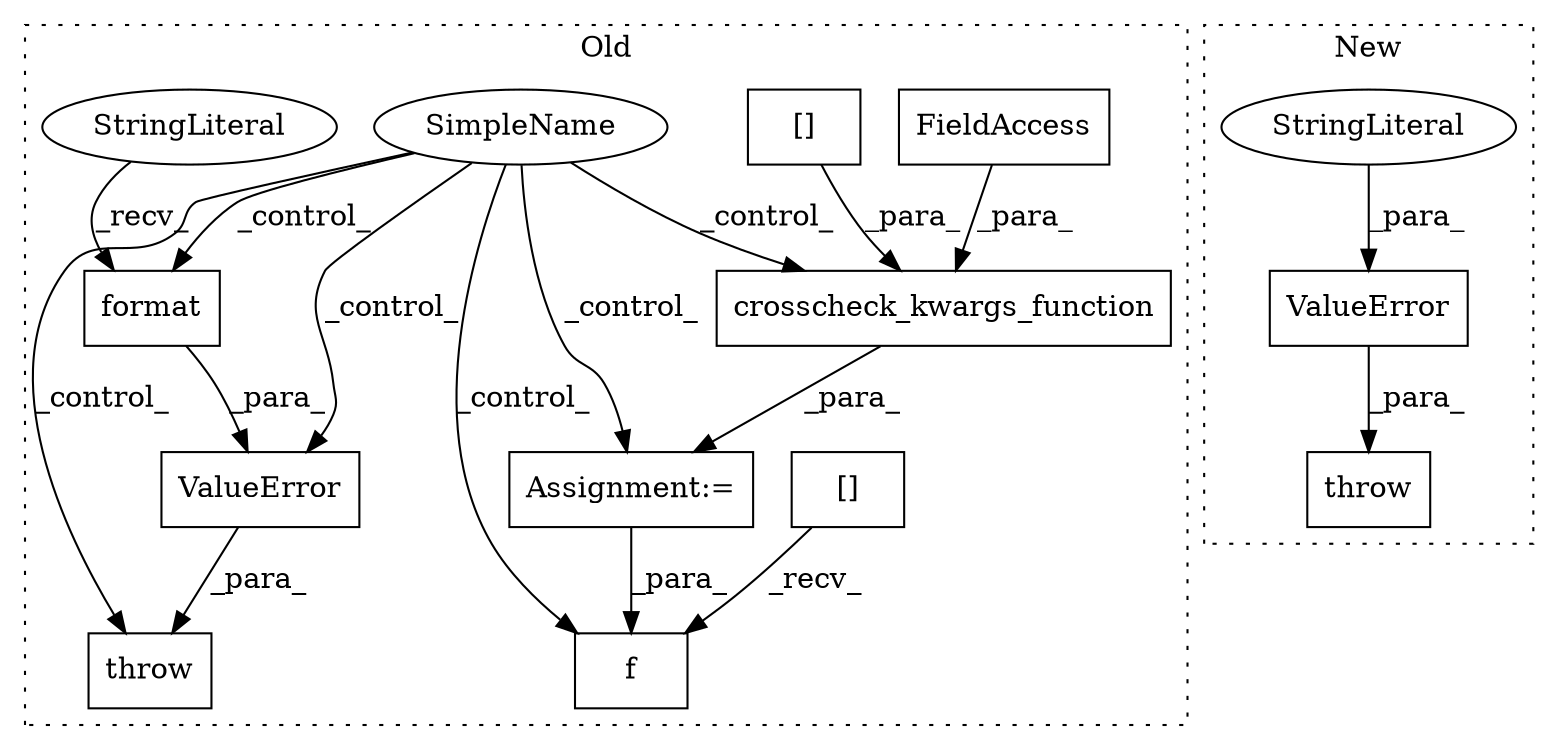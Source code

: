 digraph G {
subgraph cluster0 {
1 [label="crosscheck_kwargs_function" a="32" s="4940,4991" l="27,1" shape="box"];
3 [label="SimpleName" a="42" s="" l="" shape="ellipse"];
4 [label="throw" a="53" s="5060" l="6" shape="box"];
5 [label="FieldAccess" a="22" s="4967" l="6" shape="box"];
7 [label="ValueError" a="32" s="5066,5148" l="11,1" shape="box"];
8 [label="[]" a="2" s="4974,4990" l="12,1" shape="box"];
9 [label="f" a="32" s="5025,5037" l="2,1" shape="box"];
10 [label="[]" a="2" s="5007,5023" l="12,1" shape="box"];
11 [label="format" a="32" s="5128,5147" l="7,1" shape="box"];
13 [label="StringLiteral" a="45" s="5077" l="50" shape="ellipse"];
14 [label="Assignment:=" a="7" s="4939" l="1" shape="box"];
label = "Old";
style="dotted";
}
subgraph cluster1 {
2 [label="throw" a="53" s="4445" l="6" shape="box"];
6 [label="ValueError" a="32" s="4451,4501" l="11,1" shape="box"];
12 [label="StringLiteral" a="45" s="4462" l="39" shape="ellipse"];
label = "New";
style="dotted";
}
1 -> 14 [label="_para_"];
3 -> 7 [label="_control_"];
3 -> 9 [label="_control_"];
3 -> 1 [label="_control_"];
3 -> 4 [label="_control_"];
3 -> 11 [label="_control_"];
3 -> 14 [label="_control_"];
5 -> 1 [label="_para_"];
6 -> 2 [label="_para_"];
7 -> 4 [label="_para_"];
8 -> 1 [label="_para_"];
10 -> 9 [label="_recv_"];
11 -> 7 [label="_para_"];
12 -> 6 [label="_para_"];
13 -> 11 [label="_recv_"];
14 -> 9 [label="_para_"];
}